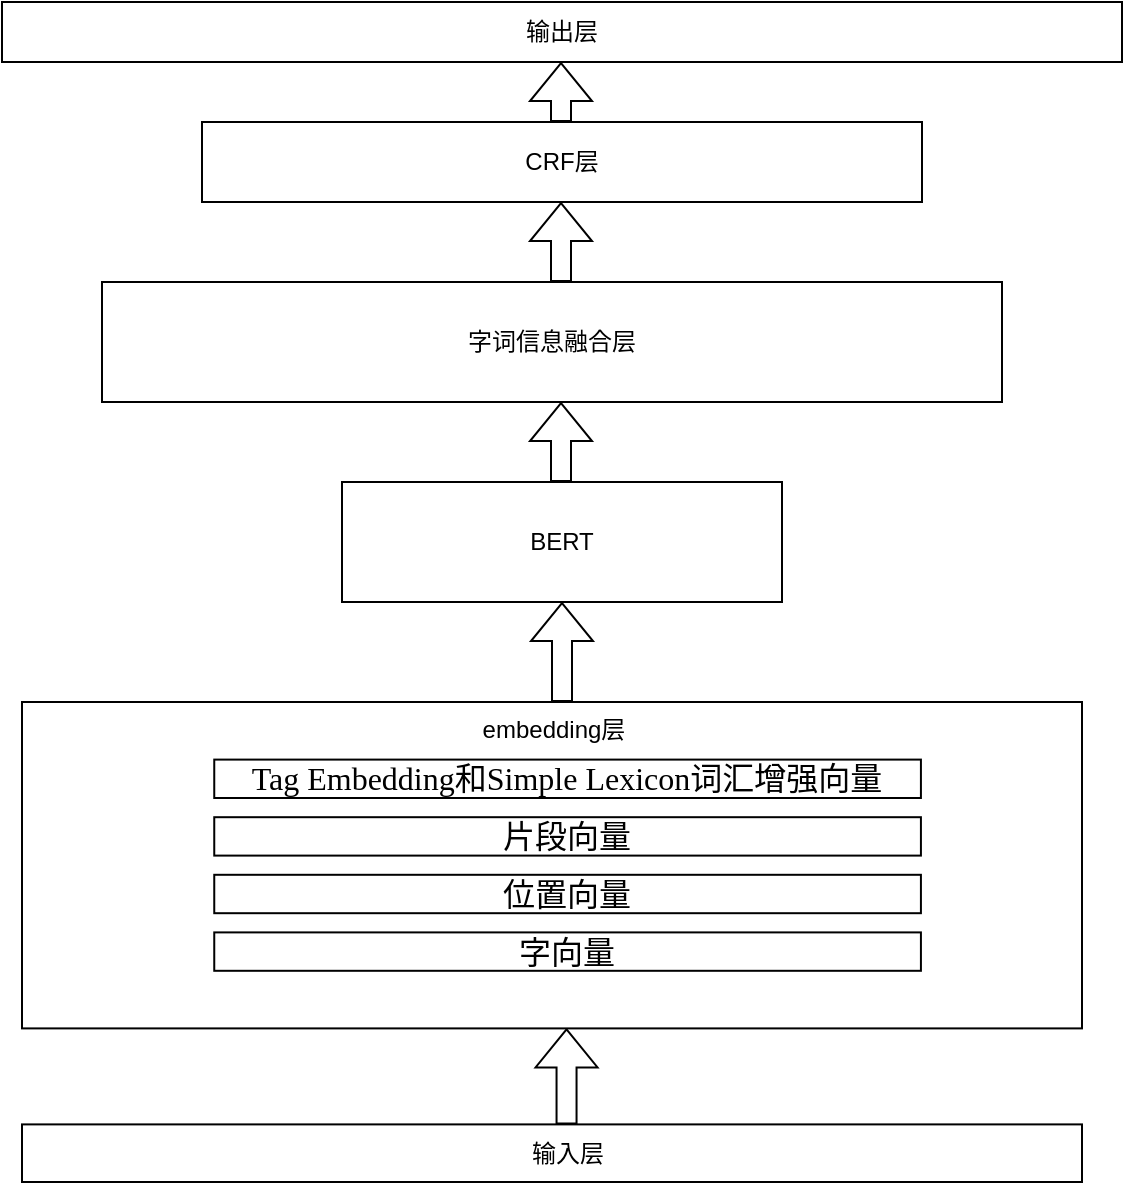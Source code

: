 <mxfile version="16.6.6" type="github">
  <diagram id="kgpKYQtTHZ0yAKxKKP6v" name="Page-1">
    <mxGraphModel dx="1138" dy="571" grid="1" gridSize="10" guides="1" tooltips="1" connect="1" arrows="1" fold="1" page="1" pageScale="1" pageWidth="850" pageHeight="1100" math="0" shadow="0">
      <root>
        <mxCell id="0" />
        <mxCell id="1" parent="0" />
        <mxCell id="RVL89KQZ1EI_9W7FCLn6-112" value="输出层" style="rounded=0;whiteSpace=wrap;html=1;" vertex="1" parent="1">
          <mxGeometry x="170" y="260" width="560" height="30" as="geometry" />
        </mxCell>
        <mxCell id="RVL89KQZ1EI_9W7FCLn6-113" value="" style="group" vertex="1" connectable="0" parent="1">
          <mxGeometry x="180" y="290" width="530" height="560" as="geometry" />
        </mxCell>
        <mxCell id="RVL89KQZ1EI_9W7FCLn6-102" value="" style="group" vertex="1" connectable="0" parent="RVL89KQZ1EI_9W7FCLn6-113">
          <mxGeometry y="320" width="530" height="240" as="geometry" />
        </mxCell>
        <mxCell id="RVL89KQZ1EI_9W7FCLn6-91" value="" style="rounded=0;whiteSpace=wrap;html=1;" vertex="1" parent="RVL89KQZ1EI_9W7FCLn6-102">
          <mxGeometry y="211.2" width="530" height="28.8" as="geometry" />
        </mxCell>
        <mxCell id="RVL89KQZ1EI_9W7FCLn6-92" value="" style="shape=flexArrow;endArrow=classic;html=1;rounded=0;" edge="1" parent="RVL89KQZ1EI_9W7FCLn6-102">
          <mxGeometry width="50" height="50" relative="1" as="geometry">
            <mxPoint x="272.275" y="211.2" as="sourcePoint" />
            <mxPoint x="272.275" y="163.2" as="targetPoint" />
          </mxGeometry>
        </mxCell>
        <mxCell id="RVL89KQZ1EI_9W7FCLn6-93" value="" style="rounded=0;whiteSpace=wrap;html=1;" vertex="1" parent="RVL89KQZ1EI_9W7FCLn6-102">
          <mxGeometry width="530" height="163.2" as="geometry" />
        </mxCell>
        <mxCell id="RVL89KQZ1EI_9W7FCLn6-94" value="embedding层" style="text;html=1;strokeColor=none;fillColor=none;align=center;verticalAlign=middle;whiteSpace=wrap;rounded=0;" vertex="1" parent="RVL89KQZ1EI_9W7FCLn6-102">
          <mxGeometry x="226.549" width="77.941" height="28.8" as="geometry" />
        </mxCell>
        <mxCell id="RVL89KQZ1EI_9W7FCLn6-95" value="&lt;p class=&quot;MsoNormal&quot;&gt;&lt;span style=&quot;font-family: &amp;#34;times new roman&amp;#34; ; font-size: 12.0pt&quot;&gt;Tag&lt;/span&gt;&lt;span style=&quot;font-family: &amp;#34;times new roman&amp;#34; ; font-size: 12.0pt&quot;&gt;&amp;nbsp;&lt;/span&gt;&lt;span style=&quot;font-family: &amp;#34;times new roman&amp;#34; ; font-size: 12.0pt&quot;&gt;Embedding&lt;/span&gt;&lt;span style=&quot;font-size: 12.0pt&quot;&gt;和&lt;/span&gt;&lt;span style=&quot;font-family: &amp;#34;times new roman&amp;#34; ; font-size: 12.0pt&quot;&gt;Simple&lt;/span&gt;&lt;span style=&quot;font-family: &amp;#34;times new roman&amp;#34; ; font-size: 12.0pt&quot;&gt;&amp;nbsp;&lt;/span&gt;&lt;span style=&quot;font-family: &amp;#34;times new roman&amp;#34; ; font-size: 12.0pt&quot;&gt;Lexicon&lt;/span&gt;&lt;span style=&quot;font-size: 12.0pt&quot;&gt;词汇增强向量&lt;/span&gt;&lt;/p&gt;" style="rounded=0;whiteSpace=wrap;html=1;" vertex="1" parent="RVL89KQZ1EI_9W7FCLn6-102">
          <mxGeometry x="96.127" y="28.8" width="353.333" height="19.2" as="geometry" />
        </mxCell>
        <mxCell id="RVL89KQZ1EI_9W7FCLn6-96" value="&lt;p class=&quot;MsoNormal&quot;&gt;&lt;span style=&quot;font-size: 12.0pt&quot;&gt;&lt;font face=&quot;times new roman&quot;&gt;片段&lt;/font&gt;向量&lt;/span&gt;&lt;/p&gt;" style="rounded=0;whiteSpace=wrap;html=1;" vertex="1" parent="RVL89KQZ1EI_9W7FCLn6-102">
          <mxGeometry x="96.127" y="57.6" width="353.333" height="19.2" as="geometry" />
        </mxCell>
        <mxCell id="RVL89KQZ1EI_9W7FCLn6-97" value="&lt;p class=&quot;MsoNormal&quot;&gt;&lt;span style=&quot;font-size: 12.0pt&quot;&gt;&lt;font face=&quot;times new roman&quot;&gt;位置&lt;/font&gt;向量&lt;/span&gt;&lt;/p&gt;" style="rounded=0;whiteSpace=wrap;html=1;" vertex="1" parent="RVL89KQZ1EI_9W7FCLn6-102">
          <mxGeometry x="96.127" y="86.4" width="353.333" height="19.2" as="geometry" />
        </mxCell>
        <mxCell id="RVL89KQZ1EI_9W7FCLn6-100" value="&lt;p class=&quot;MsoNormal&quot;&gt;&lt;span style=&quot;font-size: 12.0pt&quot;&gt;&lt;font face=&quot;times new roman&quot;&gt;字&lt;/font&gt;向量&lt;/span&gt;&lt;/p&gt;" style="rounded=0;whiteSpace=wrap;html=1;" vertex="1" parent="RVL89KQZ1EI_9W7FCLn6-102">
          <mxGeometry x="96.127" y="115.2" width="353.333" height="19.2" as="geometry" />
        </mxCell>
        <mxCell id="RVL89KQZ1EI_9W7FCLn6-101" value="输入层" style="text;html=1;strokeColor=none;fillColor=none;align=center;verticalAlign=middle;whiteSpace=wrap;rounded=0;" vertex="1" parent="RVL89KQZ1EI_9W7FCLn6-102">
          <mxGeometry x="242.137" y="211.2" width="62.353" height="28.8" as="geometry" />
        </mxCell>
        <mxCell id="RVL89KQZ1EI_9W7FCLn6-103" value="" style="shape=flexArrow;endArrow=classic;html=1;rounded=0;" edge="1" parent="RVL89KQZ1EI_9W7FCLn6-113">
          <mxGeometry width="50" height="50" relative="1" as="geometry">
            <mxPoint x="270" y="320" as="sourcePoint" />
            <mxPoint x="270" y="270" as="targetPoint" />
          </mxGeometry>
        </mxCell>
        <mxCell id="RVL89KQZ1EI_9W7FCLn6-104" value="BERT" style="rounded=0;whiteSpace=wrap;html=1;" vertex="1" parent="RVL89KQZ1EI_9W7FCLn6-113">
          <mxGeometry x="160" y="210" width="220" height="60" as="geometry" />
        </mxCell>
        <mxCell id="RVL89KQZ1EI_9W7FCLn6-106" value="字词信息融合层" style="rounded=0;whiteSpace=wrap;html=1;" vertex="1" parent="RVL89KQZ1EI_9W7FCLn6-113">
          <mxGeometry x="40" y="110" width="450" height="60" as="geometry" />
        </mxCell>
        <mxCell id="RVL89KQZ1EI_9W7FCLn6-108" value="" style="shape=flexArrow;endArrow=classic;html=1;rounded=0;entryX=0.51;entryY=1;entryDx=0;entryDy=0;entryPerimeter=0;" edge="1" parent="RVL89KQZ1EI_9W7FCLn6-113" target="RVL89KQZ1EI_9W7FCLn6-106">
          <mxGeometry width="50" height="50" relative="1" as="geometry">
            <mxPoint x="269.5" y="210" as="sourcePoint" />
            <mxPoint x="269.5" y="180" as="targetPoint" />
          </mxGeometry>
        </mxCell>
        <mxCell id="RVL89KQZ1EI_9W7FCLn6-109" value="" style="shape=flexArrow;endArrow=classic;html=1;rounded=0;" edge="1" parent="RVL89KQZ1EI_9W7FCLn6-113">
          <mxGeometry width="50" height="50" relative="1" as="geometry">
            <mxPoint x="269.5" y="110" as="sourcePoint" />
            <mxPoint x="269.5" y="70" as="targetPoint" />
          </mxGeometry>
        </mxCell>
        <mxCell id="RVL89KQZ1EI_9W7FCLn6-110" value="CRF层" style="rounded=0;whiteSpace=wrap;html=1;" vertex="1" parent="RVL89KQZ1EI_9W7FCLn6-113">
          <mxGeometry x="90" y="30" width="360" height="40" as="geometry" />
        </mxCell>
        <mxCell id="RVL89KQZ1EI_9W7FCLn6-111" value="" style="shape=flexArrow;endArrow=classic;html=1;rounded=0;" edge="1" parent="RVL89KQZ1EI_9W7FCLn6-113">
          <mxGeometry width="50" height="50" relative="1" as="geometry">
            <mxPoint x="269.5" y="30" as="sourcePoint" />
            <mxPoint x="269.5" as="targetPoint" />
          </mxGeometry>
        </mxCell>
      </root>
    </mxGraphModel>
  </diagram>
</mxfile>
